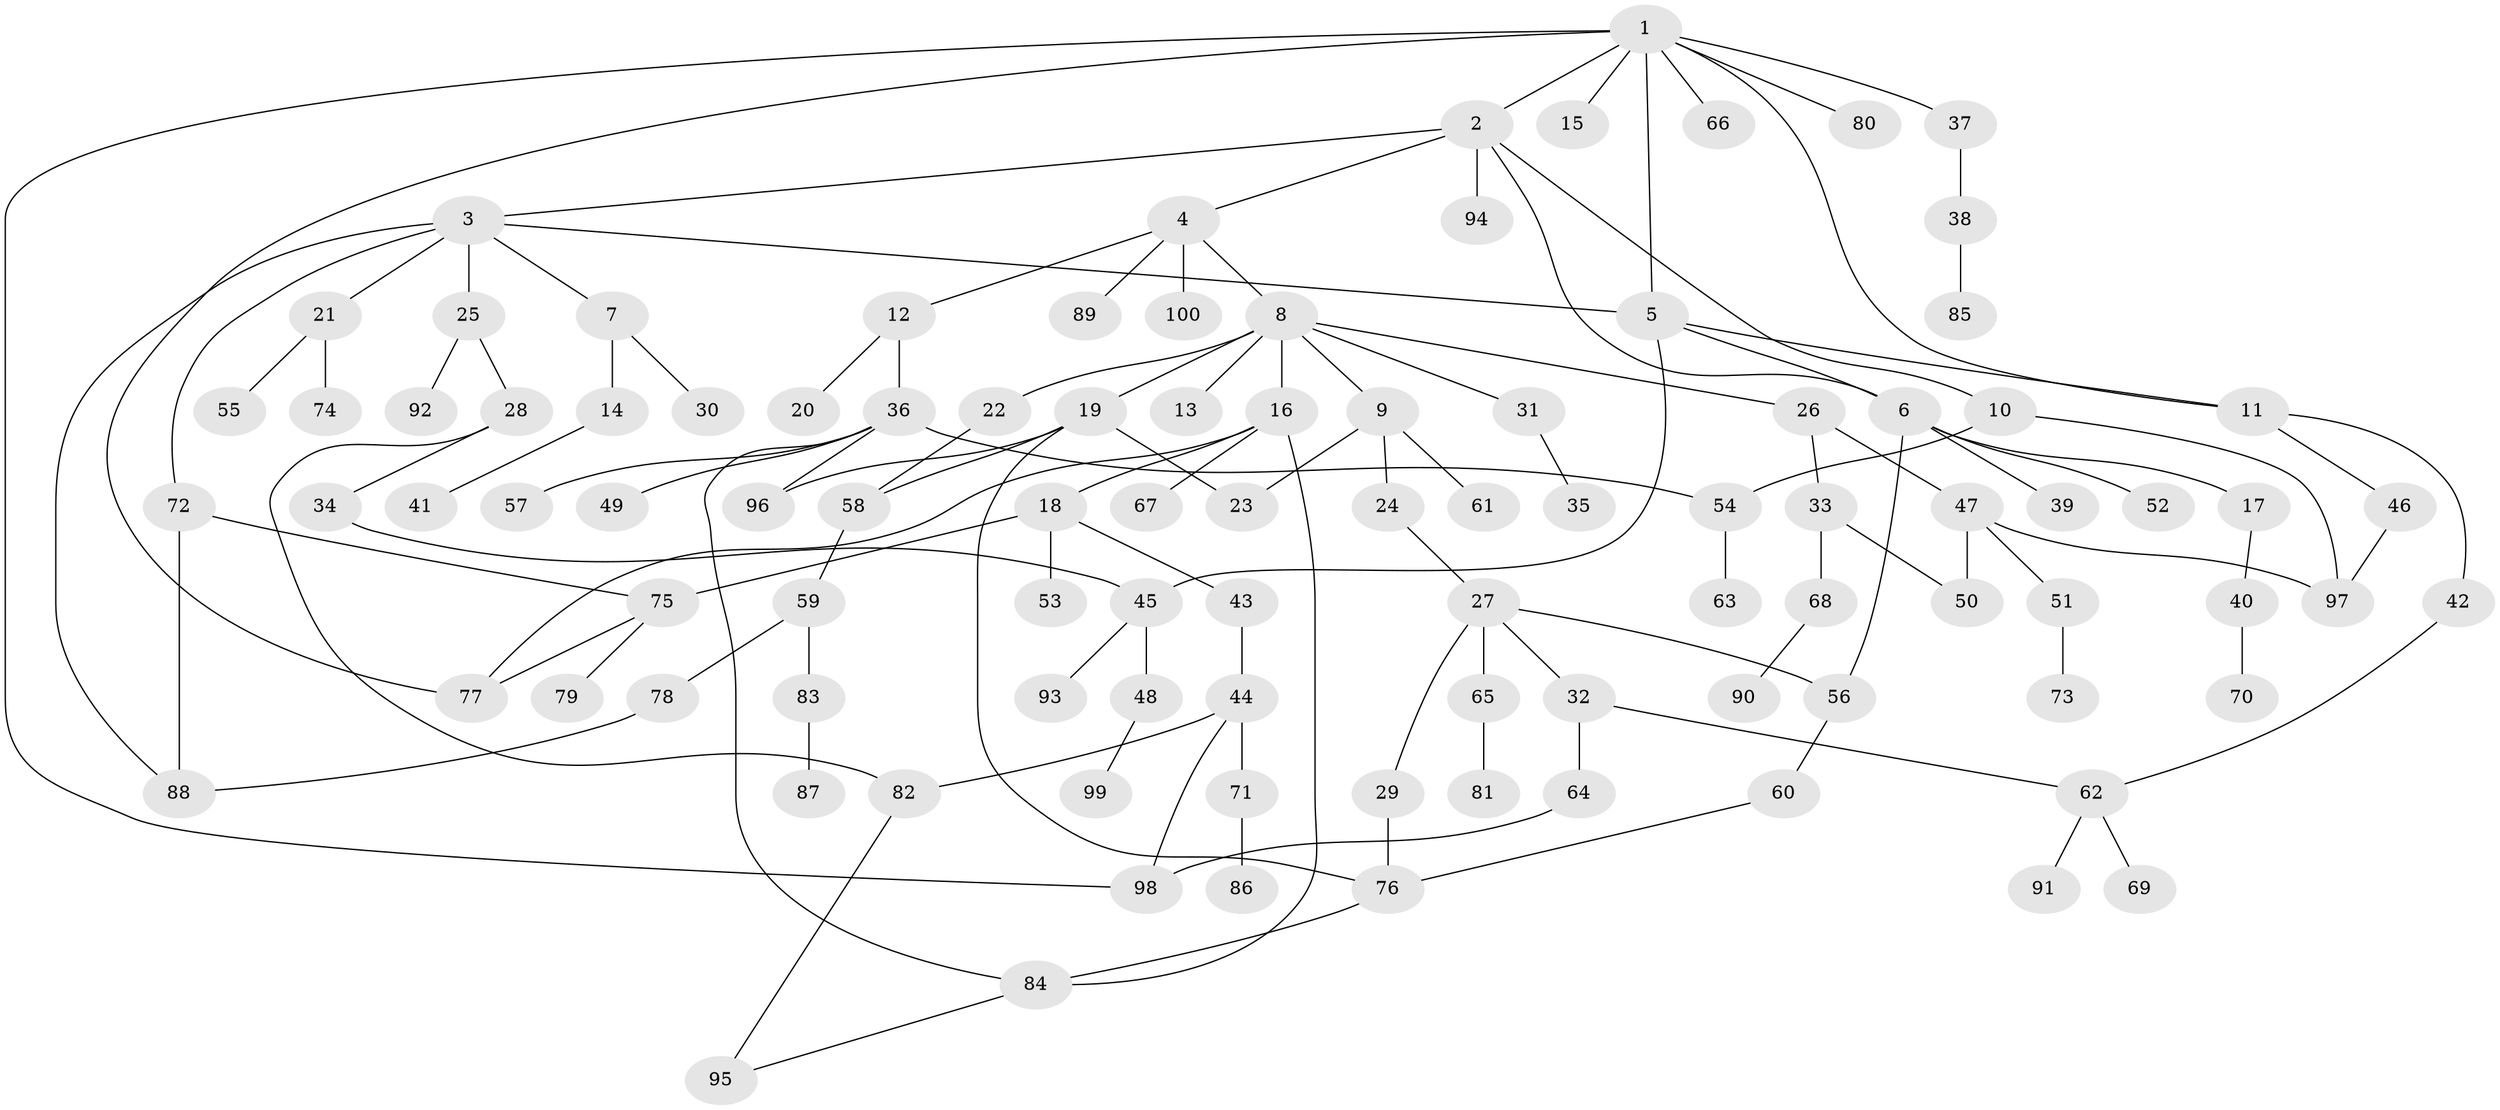 // Generated by graph-tools (version 1.1) at 2025/38/02/21/25 10:38:51]
// undirected, 100 vertices, 125 edges
graph export_dot {
graph [start="1"]
  node [color=gray90,style=filled];
  1;
  2;
  3;
  4;
  5;
  6;
  7;
  8;
  9;
  10;
  11;
  12;
  13;
  14;
  15;
  16;
  17;
  18;
  19;
  20;
  21;
  22;
  23;
  24;
  25;
  26;
  27;
  28;
  29;
  30;
  31;
  32;
  33;
  34;
  35;
  36;
  37;
  38;
  39;
  40;
  41;
  42;
  43;
  44;
  45;
  46;
  47;
  48;
  49;
  50;
  51;
  52;
  53;
  54;
  55;
  56;
  57;
  58;
  59;
  60;
  61;
  62;
  63;
  64;
  65;
  66;
  67;
  68;
  69;
  70;
  71;
  72;
  73;
  74;
  75;
  76;
  77;
  78;
  79;
  80;
  81;
  82;
  83;
  84;
  85;
  86;
  87;
  88;
  89;
  90;
  91;
  92;
  93;
  94;
  95;
  96;
  97;
  98;
  99;
  100;
  1 -- 2;
  1 -- 5;
  1 -- 15;
  1 -- 37;
  1 -- 66;
  1 -- 80;
  1 -- 98;
  1 -- 11;
  1 -- 77;
  2 -- 3;
  2 -- 4;
  2 -- 6;
  2 -- 10;
  2 -- 94;
  3 -- 7;
  3 -- 21;
  3 -- 25;
  3 -- 72;
  3 -- 88;
  3 -- 5;
  4 -- 8;
  4 -- 12;
  4 -- 89;
  4 -- 100;
  5 -- 11;
  5 -- 45;
  5 -- 6;
  6 -- 17;
  6 -- 39;
  6 -- 52;
  6 -- 56;
  7 -- 14;
  7 -- 30;
  8 -- 9;
  8 -- 13;
  8 -- 16;
  8 -- 19;
  8 -- 22;
  8 -- 26;
  8 -- 31;
  9 -- 23;
  9 -- 24;
  9 -- 61;
  10 -- 54;
  10 -- 97;
  11 -- 42;
  11 -- 46;
  12 -- 20;
  12 -- 36;
  14 -- 41;
  16 -- 18;
  16 -- 67;
  16 -- 77;
  16 -- 84;
  17 -- 40;
  18 -- 43;
  18 -- 53;
  18 -- 75;
  19 -- 96;
  19 -- 76;
  19 -- 23;
  19 -- 58;
  21 -- 55;
  21 -- 74;
  22 -- 58;
  24 -- 27;
  25 -- 28;
  25 -- 92;
  26 -- 33;
  26 -- 47;
  27 -- 29;
  27 -- 32;
  27 -- 56;
  27 -- 65;
  28 -- 34;
  28 -- 82;
  29 -- 76;
  31 -- 35;
  32 -- 64;
  32 -- 62;
  33 -- 50;
  33 -- 68;
  34 -- 45;
  36 -- 49;
  36 -- 54;
  36 -- 57;
  36 -- 96;
  36 -- 84;
  37 -- 38;
  38 -- 85;
  40 -- 70;
  42 -- 62;
  43 -- 44;
  44 -- 71;
  44 -- 82;
  44 -- 98;
  45 -- 48;
  45 -- 93;
  46 -- 97;
  47 -- 51;
  47 -- 97;
  47 -- 50;
  48 -- 99;
  51 -- 73;
  54 -- 63;
  56 -- 60;
  58 -- 59;
  59 -- 78;
  59 -- 83;
  60 -- 76;
  62 -- 69;
  62 -- 91;
  64 -- 98;
  65 -- 81;
  68 -- 90;
  71 -- 86;
  72 -- 75;
  72 -- 88;
  75 -- 79;
  75 -- 77;
  76 -- 84;
  78 -- 88;
  82 -- 95;
  83 -- 87;
  84 -- 95;
}
